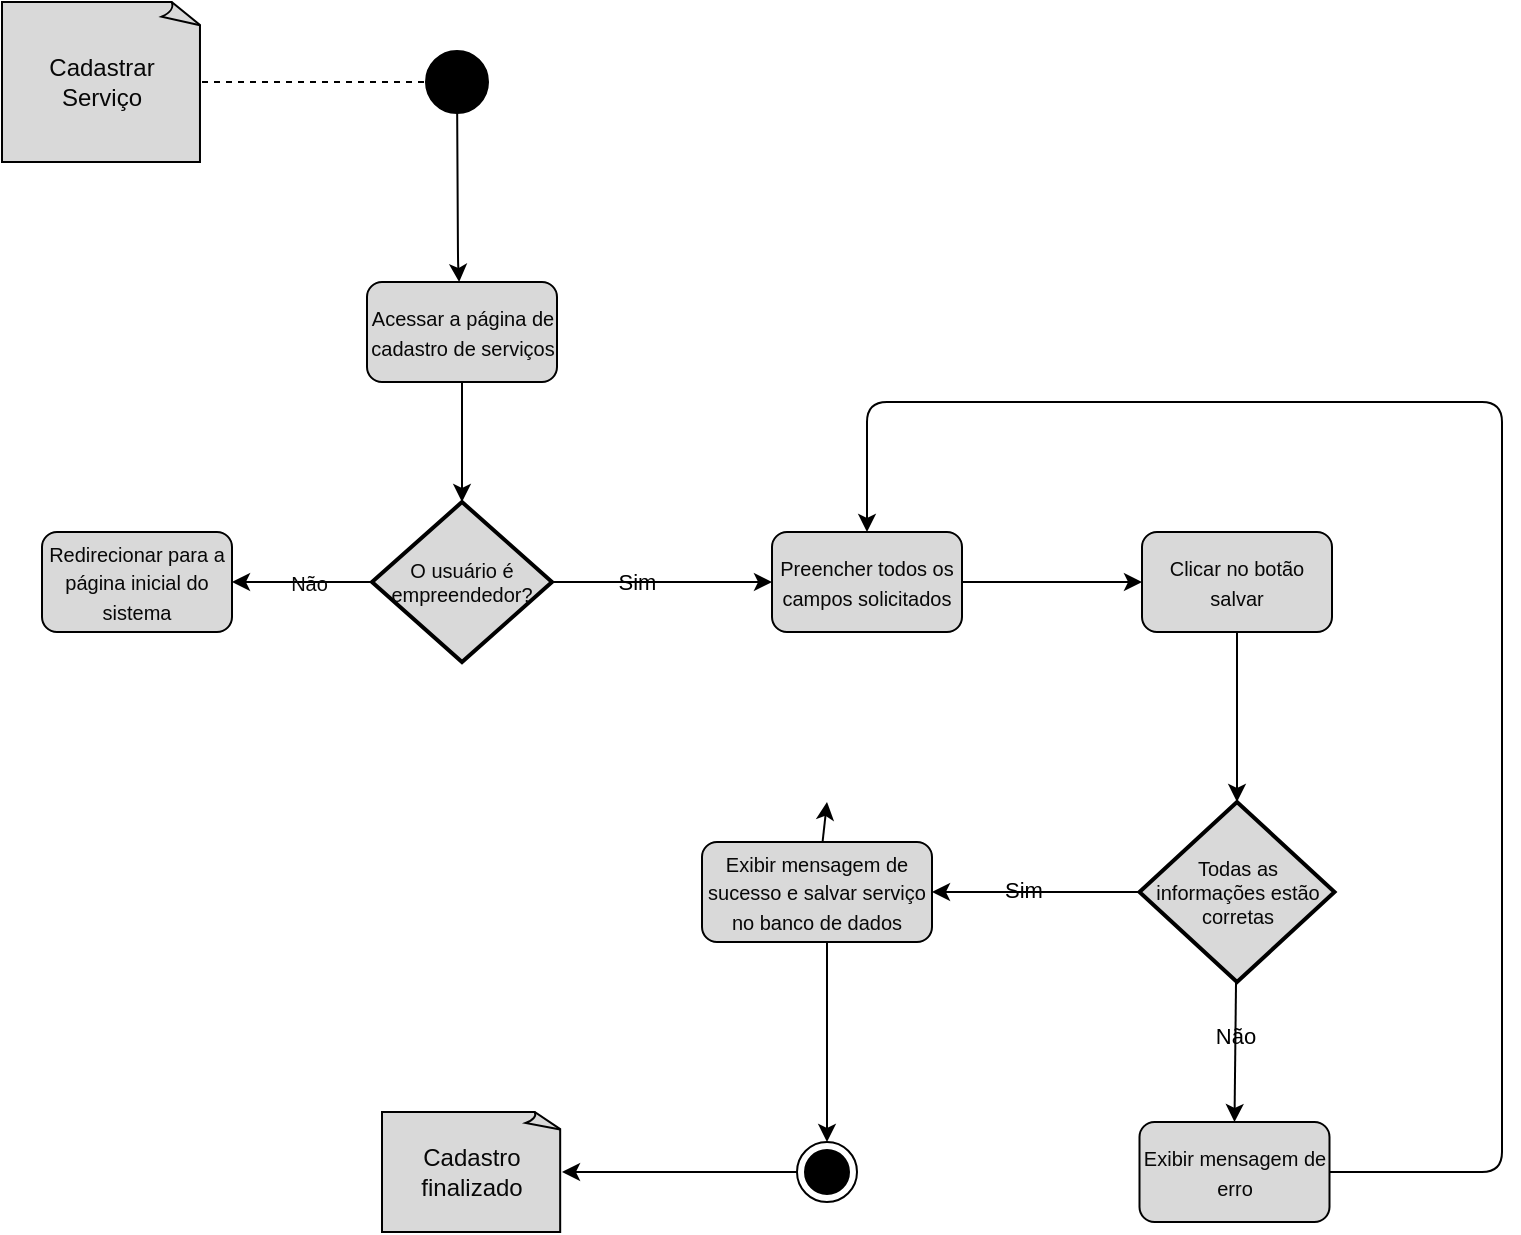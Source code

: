 <mxfile>
    <diagram id="GuIsVpLJbAmoslVvp-Sv" name="Page-1">
        <mxGraphModel dx="594" dy="457" grid="1" gridSize="10" guides="1" tooltips="1" connect="1" arrows="1" fold="1" page="1" pageScale="1" pageWidth="850" pageHeight="1100" background="#ffffff" math="0" shadow="0">
            <root>
                <mxCell id="0"/>
                <mxCell id="1" parent="0"/>
                <mxCell id="4" value="&lt;font color=&quot;#080808&quot;&gt;Cadastrar &lt;br&gt;Serviço&lt;br&gt;&lt;/font&gt;" style="whiteSpace=wrap;html=1;shape=mxgraph.basic.document;strokeColor=#000000;fillColor=#D9D9D9;" parent="1" vertex="1">
                    <mxGeometry x="40" y="40" width="100" height="80" as="geometry"/>
                </mxCell>
                <mxCell id="11" style="edgeStyle=none;html=1;strokeColor=#000000;fontSize=10;fontColor=#080808;" parent="1" source="5" target="10" edge="1">
                    <mxGeometry relative="1" as="geometry">
                        <Array as="points">
                            <mxPoint x="268" y="170"/>
                        </Array>
                    </mxGeometry>
                </mxCell>
                <mxCell id="5" value="" style="strokeWidth=2;html=1;shape=mxgraph.flowchart.start_1;whiteSpace=wrap;strokeColor=#000000;fontColor=#080808;fillColor=#000000;" parent="1" vertex="1">
                    <mxGeometry x="252.5" y="65" width="30" height="30" as="geometry"/>
                </mxCell>
                <mxCell id="9" value="" style="endArrow=none;dashed=1;html=1;strokeColor=#000000;fontColor=#080808;entryX=0;entryY=0.5;entryDx=0;entryDy=0;entryPerimeter=0;exitX=1;exitY=0.5;exitDx=0;exitDy=0;exitPerimeter=0;" parent="1" source="4" target="5" edge="1">
                    <mxGeometry width="50" height="50" relative="1" as="geometry">
                        <mxPoint x="160" y="110" as="sourcePoint"/>
                        <mxPoint x="210" y="60" as="targetPoint"/>
                    </mxGeometry>
                </mxCell>
                <mxCell id="14" style="edgeStyle=none;html=1;strokeColor=#000000;fontSize=10;fontColor=#080808;" parent="1" source="10" target="12" edge="1">
                    <mxGeometry relative="1" as="geometry"/>
                </mxCell>
                <mxCell id="10" value="&lt;font style=&quot;font-size: 10px;&quot;&gt;Acessar a página de cadastro de serviços&lt;/font&gt;" style="rounded=1;whiteSpace=wrap;html=1;strokeColor=#000000;fontColor=#080808;fillColor=#D9D9D9;" parent="1" vertex="1">
                    <mxGeometry x="222.5" y="180" width="95" height="50" as="geometry"/>
                </mxCell>
                <mxCell id="46" style="edgeStyle=orthogonalEdgeStyle;html=1;entryX=1;entryY=0.5;entryDx=0;entryDy=0;labelBackgroundColor=default;strokeColor=#000000;fontSize=10;fontColor=#080808;" parent="1" source="12" target="45" edge="1">
                    <mxGeometry relative="1" as="geometry"/>
                </mxCell>
                <mxCell id="48" value="Não" style="edgeLabel;align=center;verticalAlign=middle;resizable=0;points=[];fontSize=10;fontColor=#080808;labelBackgroundColor=none;" parent="46" vertex="1" connectable="0">
                    <mxGeometry x="-0.103" relative="1" as="geometry">
                        <mxPoint as="offset"/>
                    </mxGeometry>
                </mxCell>
                <mxCell id="67" style="edgeStyle=none;html=1;entryX=0;entryY=0.5;entryDx=0;entryDy=0;strokeColor=#000000;" parent="1" source="12" target="64" edge="1">
                    <mxGeometry relative="1" as="geometry"/>
                </mxCell>
                <mxCell id="85" value="Sim" style="edgeLabel;align=center;verticalAlign=middle;resizable=0;points=[];labelBackgroundColor=none;fontColor=#000000;" vertex="1" connectable="0" parent="67">
                    <mxGeometry x="-0.228" y="1" relative="1" as="geometry">
                        <mxPoint as="offset"/>
                    </mxGeometry>
                </mxCell>
                <mxCell id="12" value="O usuário é empreendedor?" style="strokeWidth=2;html=1;shape=mxgraph.flowchart.decision;whiteSpace=wrap;strokeColor=#000000;fontSize=10;fontColor=#080808;fillColor=#D9D9D9;" parent="1" vertex="1">
                    <mxGeometry x="225" y="290" width="90" height="80" as="geometry"/>
                </mxCell>
                <mxCell id="45" value="&lt;font style=&quot;font-size: 10px;&quot;&gt;Redirecionar para a página inicial do sistema&lt;/font&gt;" style="rounded=1;whiteSpace=wrap;html=1;strokeColor=#000000;fontColor=#080808;fillColor=#D9D9D9;" parent="1" vertex="1">
                    <mxGeometry x="60" y="305" width="95" height="50" as="geometry"/>
                </mxCell>
                <mxCell id="69" style="edgeStyle=none;html=1;strokeColor=#000000;" parent="1" source="64" target="68" edge="1">
                    <mxGeometry relative="1" as="geometry"/>
                </mxCell>
                <mxCell id="64" value="&lt;font style=&quot;font-size: 10px;&quot;&gt;Preencher todos os campos solicitados&lt;/font&gt;" style="rounded=1;whiteSpace=wrap;html=1;strokeColor=#000000;fontColor=#080808;fillColor=#D9D9D9;" parent="1" vertex="1">
                    <mxGeometry x="425" y="305" width="95" height="50" as="geometry"/>
                </mxCell>
                <mxCell id="71" style="edgeStyle=none;html=1;strokeColor=#000000;" parent="1" source="68" target="70" edge="1">
                    <mxGeometry relative="1" as="geometry"/>
                </mxCell>
                <mxCell id="68" value="&lt;font style=&quot;font-size: 10px;&quot;&gt;Clicar no botão salvar&lt;/font&gt;" style="rounded=1;whiteSpace=wrap;html=1;strokeColor=#000000;fontColor=#080808;fillColor=#D9D9D9;" parent="1" vertex="1">
                    <mxGeometry x="610" y="305" width="95" height="50" as="geometry"/>
                </mxCell>
                <mxCell id="73" style="edgeStyle=none;html=1;strokeColor=#000000;" parent="1" source="70" target="72" edge="1">
                    <mxGeometry relative="1" as="geometry"/>
                </mxCell>
                <mxCell id="74" value="Sim" style="edgeLabel;align=center;verticalAlign=middle;resizable=0;points=[];labelBackgroundColor=none;fontColor=#000000;" parent="73" vertex="1" connectable="0">
                    <mxGeometry x="0.121" y="-2" relative="1" as="geometry">
                        <mxPoint as="offset"/>
                    </mxGeometry>
                </mxCell>
                <mxCell id="76" style="edgeStyle=none;html=1;entryX=0.5;entryY=0;entryDx=0;entryDy=0;strokeColor=#000000;fontColor=#000000;" parent="1" source="70" target="75" edge="1">
                    <mxGeometry relative="1" as="geometry"/>
                </mxCell>
                <mxCell id="79" value="Não" style="edgeLabel;align=center;verticalAlign=middle;resizable=0;points=[];fontColor=#000000;labelBackgroundColor=none;" parent="76" vertex="1" connectable="0">
                    <mxGeometry x="-0.264" relative="1" as="geometry">
                        <mxPoint as="offset"/>
                    </mxGeometry>
                </mxCell>
                <mxCell id="70" value="Todas as informações estão corretas" style="strokeWidth=2;html=1;shape=mxgraph.flowchart.decision;whiteSpace=wrap;strokeColor=#000000;fontSize=10;fontColor=#080808;fillColor=#D9D9D9;" parent="1" vertex="1">
                    <mxGeometry x="608.75" y="440" width="97.5" height="90" as="geometry"/>
                </mxCell>
                <mxCell id="83" style="edgeStyle=orthogonalEdgeStyle;html=1;strokeColor=#000000;fontColor=#000000;" parent="1" source="72" edge="1">
                    <mxGeometry relative="1" as="geometry">
                        <mxPoint x="452.5" y="610" as="targetPoint"/>
                        <Array as="points">
                            <mxPoint x="453" y="560"/>
                        </Array>
                    </mxGeometry>
                </mxCell>
                <mxCell id="86" style="edgeStyle=none;html=1;fontColor=#000000;" edge="1" parent="1" source="72">
                    <mxGeometry relative="1" as="geometry">
                        <mxPoint x="452.5" y="440.0" as="targetPoint"/>
                    </mxGeometry>
                </mxCell>
                <mxCell id="72" value="&lt;span style=&quot;font-size: 10px;&quot;&gt;Exibir mensagem de sucesso e salvar serviço no banco de dados&lt;/span&gt;" style="rounded=1;whiteSpace=wrap;html=1;strokeColor=#000000;fontColor=#080808;fillColor=#D9D9D9;" parent="1" vertex="1">
                    <mxGeometry x="390" y="460" width="115" height="50" as="geometry"/>
                </mxCell>
                <mxCell id="78" style="edgeStyle=orthogonalEdgeStyle;html=1;exitX=1;exitY=0.5;exitDx=0;exitDy=0;entryX=0.5;entryY=0;entryDx=0;entryDy=0;strokeColor=#000000;fontColor=#000000;" parent="1" source="75" target="64" edge="1">
                    <mxGeometry relative="1" as="geometry">
                        <Array as="points">
                            <mxPoint x="790" y="625"/>
                            <mxPoint x="790" y="240"/>
                            <mxPoint x="473" y="240"/>
                        </Array>
                    </mxGeometry>
                </mxCell>
                <mxCell id="75" value="&lt;font style=&quot;font-size: 10px;&quot;&gt;Exibir mensagem de erro&lt;/font&gt;" style="rounded=1;whiteSpace=wrap;html=1;strokeColor=#000000;fontColor=#080808;fillColor=#D9D9D9;" parent="1" vertex="1">
                    <mxGeometry x="608.75" y="600" width="95" height="50" as="geometry"/>
                </mxCell>
                <mxCell id="84" style="edgeStyle=orthogonalEdgeStyle;html=1;entryX=1;entryY=0.5;entryDx=0;entryDy=0;entryPerimeter=0;strokeColor=#000000;fontColor=#000000;" parent="1" source="80" target="82" edge="1">
                    <mxGeometry relative="1" as="geometry"/>
                </mxCell>
                <mxCell id="80" value="" style="ellipse;html=1;shape=endState;fillColor=#000000;strokeColor=#000000;labelBackgroundColor=none;fontColor=#000000;" parent="1" vertex="1">
                    <mxGeometry x="437.5" y="610" width="30" height="30" as="geometry"/>
                </mxCell>
                <mxCell id="82" value="&lt;font color=&quot;#080808&quot;&gt;Cadastro finalizado&lt;br&gt;&lt;/font&gt;" style="whiteSpace=wrap;html=1;shape=mxgraph.basic.document;strokeColor=#000000;fillColor=#D9D9D9;" parent="1" vertex="1">
                    <mxGeometry x="230" y="595" width="90" height="60" as="geometry"/>
                </mxCell>
            </root>
        </mxGraphModel>
    </diagram>
</mxfile>